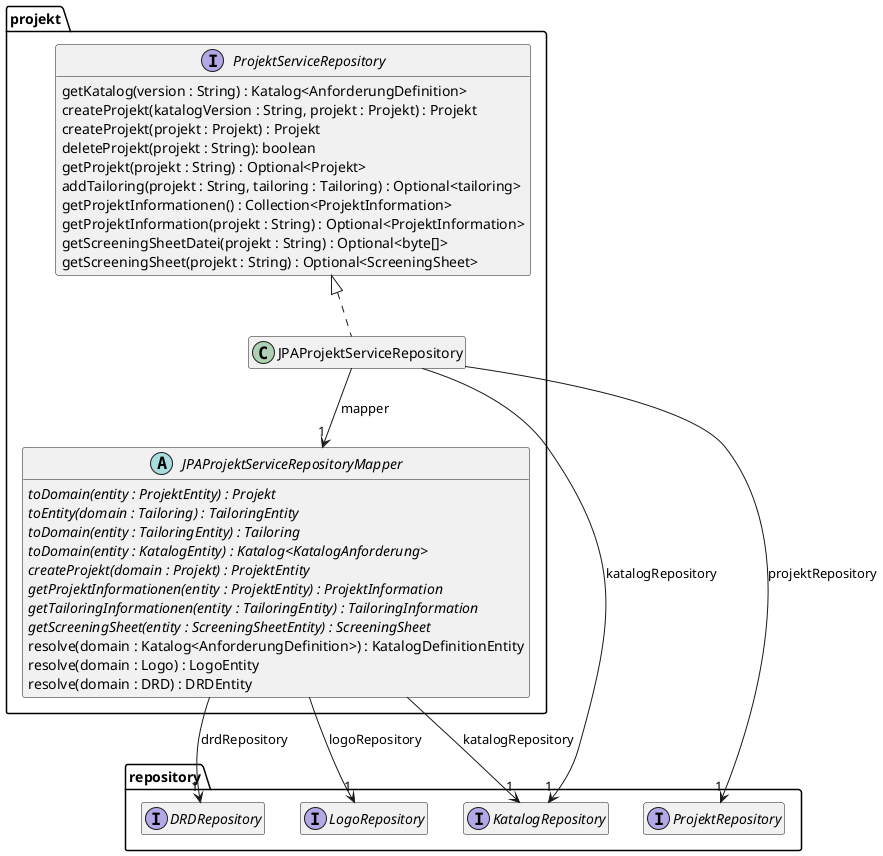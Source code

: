 @startuml Ebene3.png
hide empty members

package repository {
    interface KatalogRepository
    interface LogoRepository
    interface ProjektRepository
    interface DRDRepository
}
package projekt {

    interface ProjektServiceRepository {
        getKatalog(version : String) : Katalog<AnforderungDefinition>
        createProjekt(katalogVersion : String, projekt : Projekt) : Projekt
        createProjekt(projekt : Projekt) : Projekt
        deleteProjekt(projekt : String): boolean
        getProjekt(projekt : String) : Optional<Projekt>
        addTailoring(projekt : String, tailoring : Tailoring) : Optional<tailoring>
        getProjektInformationen() : Collection<ProjektInformation>
        getProjektInformation(projekt : String) : Optional<ProjektInformation>
        getScreeningSheetDatei(projekt : String) : Optional<byte[]>
        getScreeningSheet(projekt : String) : Optional<ScreeningSheet>
    }

    abstract class JPAProjektServiceRepositoryMapper {
        {abstract} toDomain(entity : ProjektEntity) : Projekt
        {abstract} toEntity(domain : Tailoring) : TailoringEntity
        {abstract} toDomain(entity : TailoringEntity) : Tailoring
        {abstract} toDomain(entity : KatalogEntity) : Katalog<KatalogAnforderung>
        {abstract} createProjekt(domain : Projekt) : ProjektEntity
        {abstract} getProjektInformationen(entity : ProjektEntity) : ProjektInformation
        {abstract} getTailoringInformationen(entity : TailoringEntity) : TailoringInformation
        {abstract} getScreeningSheet(entity : ScreeningSheetEntity) : ScreeningSheet
        resolve(domain : Katalog<AnforderungDefinition>) : KatalogDefinitionEntity
        resolve(domain : Logo) : LogoEntity
        resolve(domain : DRD) : DRDEntity
    }
    JPAProjektServiceRepositoryMapper --> "1" LogoRepository : logoRepository
    JPAProjektServiceRepositoryMapper --> "1" KatalogRepository : katalogRepository
    JPAProjektServiceRepositoryMapper --> "1" DRDRepository : drdRepository

    class JPAProjektServiceRepository {
    }
    ProjektServiceRepository <|.. JPAProjektServiceRepository
    JPAProjektServiceRepository --> "1" JPAProjektServiceRepositoryMapper : mapper
    JPAProjektServiceRepository --> "1" ProjektRepository : projektRepository
    JPAProjektServiceRepository --> "1" KatalogRepository : katalogRepository

}
@enduml